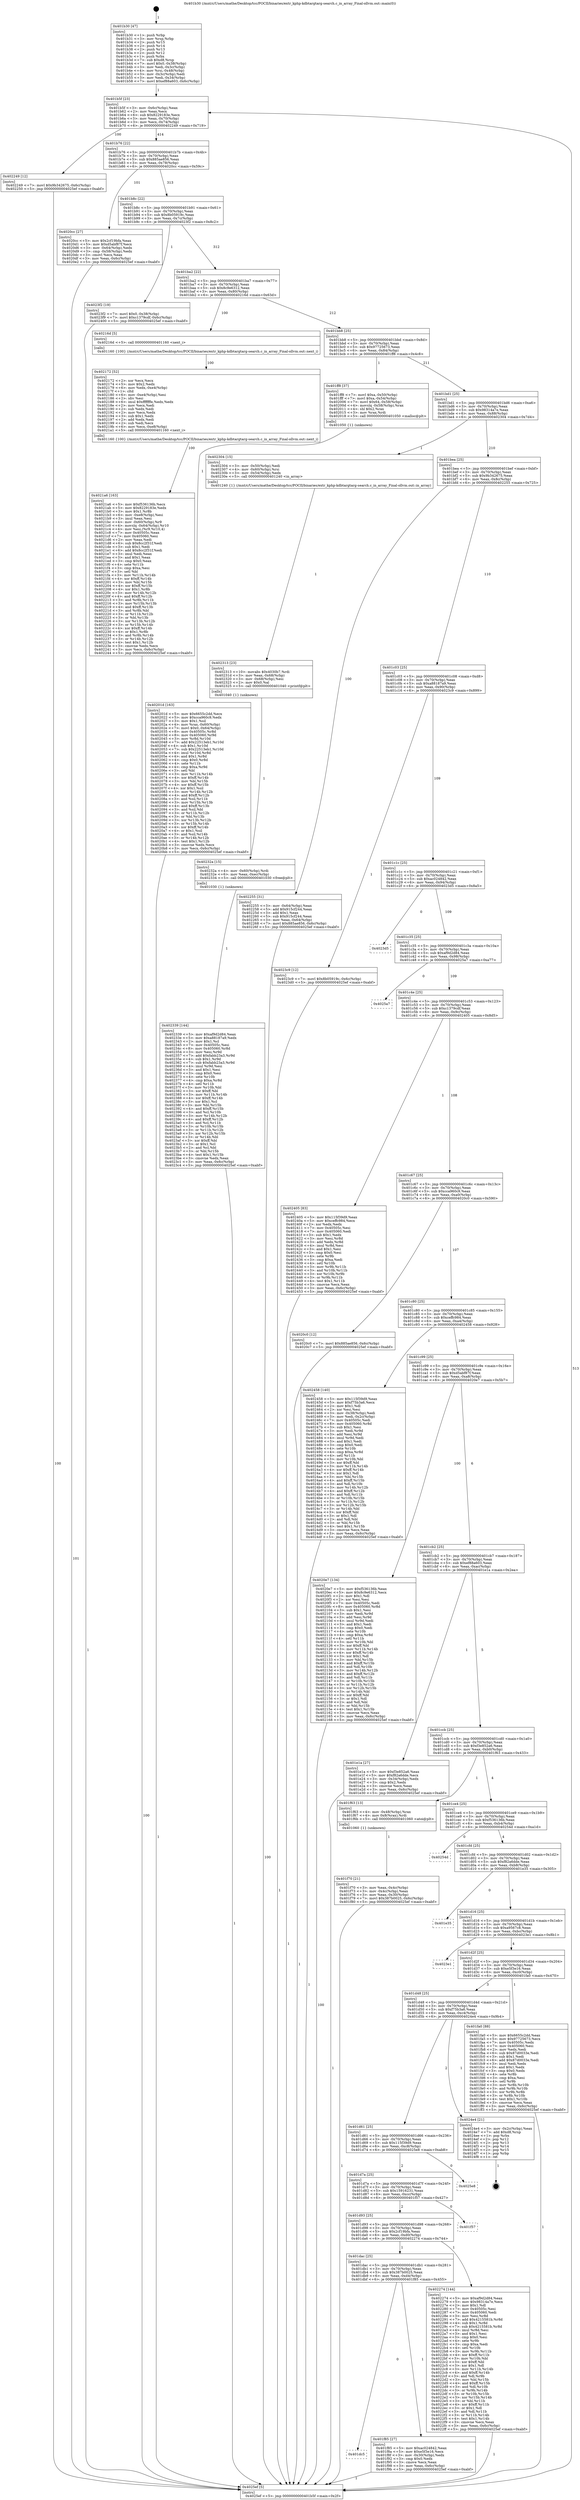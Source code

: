 digraph "0x401b30" {
  label = "0x401b30 (/mnt/c/Users/mathe/Desktop/tcc/POCII/binaries/extr_kphp-kdbtargtarg-search.c_in_array_Final-ollvm.out::main(0))"
  labelloc = "t"
  node[shape=record]

  Entry [label="",width=0.3,height=0.3,shape=circle,fillcolor=black,style=filled]
  "0x401b5f" [label="{
     0x401b5f [23]\l
     | [instrs]\l
     &nbsp;&nbsp;0x401b5f \<+3\>: mov -0x6c(%rbp),%eax\l
     &nbsp;&nbsp;0x401b62 \<+2\>: mov %eax,%ecx\l
     &nbsp;&nbsp;0x401b64 \<+6\>: sub $0x8229183e,%ecx\l
     &nbsp;&nbsp;0x401b6a \<+3\>: mov %eax,-0x70(%rbp)\l
     &nbsp;&nbsp;0x401b6d \<+3\>: mov %ecx,-0x74(%rbp)\l
     &nbsp;&nbsp;0x401b70 \<+6\>: je 0000000000402249 \<main+0x719\>\l
  }"]
  "0x402249" [label="{
     0x402249 [12]\l
     | [instrs]\l
     &nbsp;&nbsp;0x402249 \<+7\>: movl $0x9b342675,-0x6c(%rbp)\l
     &nbsp;&nbsp;0x402250 \<+5\>: jmp 00000000004025ef \<main+0xabf\>\l
  }"]
  "0x401b76" [label="{
     0x401b76 [22]\l
     | [instrs]\l
     &nbsp;&nbsp;0x401b76 \<+5\>: jmp 0000000000401b7b \<main+0x4b\>\l
     &nbsp;&nbsp;0x401b7b \<+3\>: mov -0x70(%rbp),%eax\l
     &nbsp;&nbsp;0x401b7e \<+5\>: sub $0x885ae856,%eax\l
     &nbsp;&nbsp;0x401b83 \<+3\>: mov %eax,-0x78(%rbp)\l
     &nbsp;&nbsp;0x401b86 \<+6\>: je 00000000004020cc \<main+0x59c\>\l
  }"]
  Exit [label="",width=0.3,height=0.3,shape=circle,fillcolor=black,style=filled,peripheries=2]
  "0x4020cc" [label="{
     0x4020cc [27]\l
     | [instrs]\l
     &nbsp;&nbsp;0x4020cc \<+5\>: mov $0x2cf19bfa,%eax\l
     &nbsp;&nbsp;0x4020d1 \<+5\>: mov $0xd5abf87f,%ecx\l
     &nbsp;&nbsp;0x4020d6 \<+3\>: mov -0x64(%rbp),%edx\l
     &nbsp;&nbsp;0x4020d9 \<+3\>: cmp -0x58(%rbp),%edx\l
     &nbsp;&nbsp;0x4020dc \<+3\>: cmovl %ecx,%eax\l
     &nbsp;&nbsp;0x4020df \<+3\>: mov %eax,-0x6c(%rbp)\l
     &nbsp;&nbsp;0x4020e2 \<+5\>: jmp 00000000004025ef \<main+0xabf\>\l
  }"]
  "0x401b8c" [label="{
     0x401b8c [22]\l
     | [instrs]\l
     &nbsp;&nbsp;0x401b8c \<+5\>: jmp 0000000000401b91 \<main+0x61\>\l
     &nbsp;&nbsp;0x401b91 \<+3\>: mov -0x70(%rbp),%eax\l
     &nbsp;&nbsp;0x401b94 \<+5\>: sub $0x8b05919c,%eax\l
     &nbsp;&nbsp;0x401b99 \<+3\>: mov %eax,-0x7c(%rbp)\l
     &nbsp;&nbsp;0x401b9c \<+6\>: je 00000000004023f2 \<main+0x8c2\>\l
  }"]
  "0x402339" [label="{
     0x402339 [144]\l
     | [instrs]\l
     &nbsp;&nbsp;0x402339 \<+5\>: mov $0xaf9d2d84,%eax\l
     &nbsp;&nbsp;0x40233e \<+5\>: mov $0xa88187a9,%edx\l
     &nbsp;&nbsp;0x402343 \<+2\>: mov $0x1,%cl\l
     &nbsp;&nbsp;0x402345 \<+7\>: mov 0x40505c,%esi\l
     &nbsp;&nbsp;0x40234c \<+8\>: mov 0x405060,%r8d\l
     &nbsp;&nbsp;0x402354 \<+3\>: mov %esi,%r9d\l
     &nbsp;&nbsp;0x402357 \<+7\>: add $0xfabb23a3,%r9d\l
     &nbsp;&nbsp;0x40235e \<+4\>: sub $0x1,%r9d\l
     &nbsp;&nbsp;0x402362 \<+7\>: sub $0xfabb23a3,%r9d\l
     &nbsp;&nbsp;0x402369 \<+4\>: imul %r9d,%esi\l
     &nbsp;&nbsp;0x40236d \<+3\>: and $0x1,%esi\l
     &nbsp;&nbsp;0x402370 \<+3\>: cmp $0x0,%esi\l
     &nbsp;&nbsp;0x402373 \<+4\>: sete %r10b\l
     &nbsp;&nbsp;0x402377 \<+4\>: cmp $0xa,%r8d\l
     &nbsp;&nbsp;0x40237b \<+4\>: setl %r11b\l
     &nbsp;&nbsp;0x40237f \<+3\>: mov %r10b,%bl\l
     &nbsp;&nbsp;0x402382 \<+3\>: xor $0xff,%bl\l
     &nbsp;&nbsp;0x402385 \<+3\>: mov %r11b,%r14b\l
     &nbsp;&nbsp;0x402388 \<+4\>: xor $0xff,%r14b\l
     &nbsp;&nbsp;0x40238c \<+3\>: xor $0x1,%cl\l
     &nbsp;&nbsp;0x40238f \<+3\>: mov %bl,%r15b\l
     &nbsp;&nbsp;0x402392 \<+4\>: and $0xff,%r15b\l
     &nbsp;&nbsp;0x402396 \<+3\>: and %cl,%r10b\l
     &nbsp;&nbsp;0x402399 \<+3\>: mov %r14b,%r12b\l
     &nbsp;&nbsp;0x40239c \<+4\>: and $0xff,%r12b\l
     &nbsp;&nbsp;0x4023a0 \<+3\>: and %cl,%r11b\l
     &nbsp;&nbsp;0x4023a3 \<+3\>: or %r10b,%r15b\l
     &nbsp;&nbsp;0x4023a6 \<+3\>: or %r11b,%r12b\l
     &nbsp;&nbsp;0x4023a9 \<+3\>: xor %r12b,%r15b\l
     &nbsp;&nbsp;0x4023ac \<+3\>: or %r14b,%bl\l
     &nbsp;&nbsp;0x4023af \<+3\>: xor $0xff,%bl\l
     &nbsp;&nbsp;0x4023b2 \<+3\>: or $0x1,%cl\l
     &nbsp;&nbsp;0x4023b5 \<+2\>: and %cl,%bl\l
     &nbsp;&nbsp;0x4023b7 \<+3\>: or %bl,%r15b\l
     &nbsp;&nbsp;0x4023ba \<+4\>: test $0x1,%r15b\l
     &nbsp;&nbsp;0x4023be \<+3\>: cmovne %edx,%eax\l
     &nbsp;&nbsp;0x4023c1 \<+3\>: mov %eax,-0x6c(%rbp)\l
     &nbsp;&nbsp;0x4023c4 \<+5\>: jmp 00000000004025ef \<main+0xabf\>\l
  }"]
  "0x4023f2" [label="{
     0x4023f2 [19]\l
     | [instrs]\l
     &nbsp;&nbsp;0x4023f2 \<+7\>: movl $0x0,-0x38(%rbp)\l
     &nbsp;&nbsp;0x4023f9 \<+7\>: movl $0xc1379cdf,-0x6c(%rbp)\l
     &nbsp;&nbsp;0x402400 \<+5\>: jmp 00000000004025ef \<main+0xabf\>\l
  }"]
  "0x401ba2" [label="{
     0x401ba2 [22]\l
     | [instrs]\l
     &nbsp;&nbsp;0x401ba2 \<+5\>: jmp 0000000000401ba7 \<main+0x77\>\l
     &nbsp;&nbsp;0x401ba7 \<+3\>: mov -0x70(%rbp),%eax\l
     &nbsp;&nbsp;0x401baa \<+5\>: sub $0x8c9e6312,%eax\l
     &nbsp;&nbsp;0x401baf \<+3\>: mov %eax,-0x80(%rbp)\l
     &nbsp;&nbsp;0x401bb2 \<+6\>: je 000000000040216d \<main+0x63d\>\l
  }"]
  "0x40232a" [label="{
     0x40232a [15]\l
     | [instrs]\l
     &nbsp;&nbsp;0x40232a \<+4\>: mov -0x60(%rbp),%rdi\l
     &nbsp;&nbsp;0x40232e \<+6\>: mov %eax,-0xec(%rbp)\l
     &nbsp;&nbsp;0x402334 \<+5\>: call 0000000000401030 \<free@plt\>\l
     | [calls]\l
     &nbsp;&nbsp;0x401030 \{1\} (unknown)\l
  }"]
  "0x40216d" [label="{
     0x40216d [5]\l
     | [instrs]\l
     &nbsp;&nbsp;0x40216d \<+5\>: call 0000000000401160 \<next_i\>\l
     | [calls]\l
     &nbsp;&nbsp;0x401160 \{100\} (/mnt/c/Users/mathe/Desktop/tcc/POCII/binaries/extr_kphp-kdbtargtarg-search.c_in_array_Final-ollvm.out::next_i)\l
  }"]
  "0x401bb8" [label="{
     0x401bb8 [25]\l
     | [instrs]\l
     &nbsp;&nbsp;0x401bb8 \<+5\>: jmp 0000000000401bbd \<main+0x8d\>\l
     &nbsp;&nbsp;0x401bbd \<+3\>: mov -0x70(%rbp),%eax\l
     &nbsp;&nbsp;0x401bc0 \<+5\>: sub $0x97725673,%eax\l
     &nbsp;&nbsp;0x401bc5 \<+6\>: mov %eax,-0x84(%rbp)\l
     &nbsp;&nbsp;0x401bcb \<+6\>: je 0000000000401ff8 \<main+0x4c8\>\l
  }"]
  "0x402313" [label="{
     0x402313 [23]\l
     | [instrs]\l
     &nbsp;&nbsp;0x402313 \<+10\>: movabs $0x4030b7,%rdi\l
     &nbsp;&nbsp;0x40231d \<+3\>: mov %eax,-0x68(%rbp)\l
     &nbsp;&nbsp;0x402320 \<+3\>: mov -0x68(%rbp),%esi\l
     &nbsp;&nbsp;0x402323 \<+2\>: mov $0x0,%al\l
     &nbsp;&nbsp;0x402325 \<+5\>: call 0000000000401040 \<printf@plt\>\l
     | [calls]\l
     &nbsp;&nbsp;0x401040 \{1\} (unknown)\l
  }"]
  "0x401ff8" [label="{
     0x401ff8 [37]\l
     | [instrs]\l
     &nbsp;&nbsp;0x401ff8 \<+7\>: movl $0xa,-0x50(%rbp)\l
     &nbsp;&nbsp;0x401fff \<+7\>: movl $0xa,-0x54(%rbp)\l
     &nbsp;&nbsp;0x402006 \<+7\>: movl $0x64,-0x58(%rbp)\l
     &nbsp;&nbsp;0x40200d \<+4\>: movslq -0x58(%rbp),%rax\l
     &nbsp;&nbsp;0x402011 \<+4\>: shl $0x2,%rax\l
     &nbsp;&nbsp;0x402015 \<+3\>: mov %rax,%rdi\l
     &nbsp;&nbsp;0x402018 \<+5\>: call 0000000000401050 \<malloc@plt\>\l
     | [calls]\l
     &nbsp;&nbsp;0x401050 \{1\} (unknown)\l
  }"]
  "0x401bd1" [label="{
     0x401bd1 [25]\l
     | [instrs]\l
     &nbsp;&nbsp;0x401bd1 \<+5\>: jmp 0000000000401bd6 \<main+0xa6\>\l
     &nbsp;&nbsp;0x401bd6 \<+3\>: mov -0x70(%rbp),%eax\l
     &nbsp;&nbsp;0x401bd9 \<+5\>: sub $0x98314a7e,%eax\l
     &nbsp;&nbsp;0x401bde \<+6\>: mov %eax,-0x88(%rbp)\l
     &nbsp;&nbsp;0x401be4 \<+6\>: je 0000000000402304 \<main+0x7d4\>\l
  }"]
  "0x4021a6" [label="{
     0x4021a6 [163]\l
     | [instrs]\l
     &nbsp;&nbsp;0x4021a6 \<+5\>: mov $0xf536136b,%ecx\l
     &nbsp;&nbsp;0x4021ab \<+5\>: mov $0x8229183e,%edx\l
     &nbsp;&nbsp;0x4021b0 \<+3\>: mov $0x1,%r8b\l
     &nbsp;&nbsp;0x4021b3 \<+6\>: mov -0xe8(%rbp),%esi\l
     &nbsp;&nbsp;0x4021b9 \<+3\>: imul %eax,%esi\l
     &nbsp;&nbsp;0x4021bc \<+4\>: mov -0x60(%rbp),%r9\l
     &nbsp;&nbsp;0x4021c0 \<+4\>: movslq -0x64(%rbp),%r10\l
     &nbsp;&nbsp;0x4021c4 \<+4\>: mov %esi,(%r9,%r10,4)\l
     &nbsp;&nbsp;0x4021c8 \<+7\>: mov 0x40505c,%eax\l
     &nbsp;&nbsp;0x4021cf \<+7\>: mov 0x405060,%esi\l
     &nbsp;&nbsp;0x4021d6 \<+2\>: mov %eax,%edi\l
     &nbsp;&nbsp;0x4021d8 \<+6\>: sub $0x8cc2f31f,%edi\l
     &nbsp;&nbsp;0x4021de \<+3\>: sub $0x1,%edi\l
     &nbsp;&nbsp;0x4021e1 \<+6\>: add $0x8cc2f31f,%edi\l
     &nbsp;&nbsp;0x4021e7 \<+3\>: imul %edi,%eax\l
     &nbsp;&nbsp;0x4021ea \<+3\>: and $0x1,%eax\l
     &nbsp;&nbsp;0x4021ed \<+3\>: cmp $0x0,%eax\l
     &nbsp;&nbsp;0x4021f0 \<+4\>: sete %r11b\l
     &nbsp;&nbsp;0x4021f4 \<+3\>: cmp $0xa,%esi\l
     &nbsp;&nbsp;0x4021f7 \<+3\>: setl %bl\l
     &nbsp;&nbsp;0x4021fa \<+3\>: mov %r11b,%r14b\l
     &nbsp;&nbsp;0x4021fd \<+4\>: xor $0xff,%r14b\l
     &nbsp;&nbsp;0x402201 \<+3\>: mov %bl,%r15b\l
     &nbsp;&nbsp;0x402204 \<+4\>: xor $0xff,%r15b\l
     &nbsp;&nbsp;0x402208 \<+4\>: xor $0x1,%r8b\l
     &nbsp;&nbsp;0x40220c \<+3\>: mov %r14b,%r12b\l
     &nbsp;&nbsp;0x40220f \<+4\>: and $0xff,%r12b\l
     &nbsp;&nbsp;0x402213 \<+3\>: and %r8b,%r11b\l
     &nbsp;&nbsp;0x402216 \<+3\>: mov %r15b,%r13b\l
     &nbsp;&nbsp;0x402219 \<+4\>: and $0xff,%r13b\l
     &nbsp;&nbsp;0x40221d \<+3\>: and %r8b,%bl\l
     &nbsp;&nbsp;0x402220 \<+3\>: or %r11b,%r12b\l
     &nbsp;&nbsp;0x402223 \<+3\>: or %bl,%r13b\l
     &nbsp;&nbsp;0x402226 \<+3\>: xor %r13b,%r12b\l
     &nbsp;&nbsp;0x402229 \<+3\>: or %r15b,%r14b\l
     &nbsp;&nbsp;0x40222c \<+4\>: xor $0xff,%r14b\l
     &nbsp;&nbsp;0x402230 \<+4\>: or $0x1,%r8b\l
     &nbsp;&nbsp;0x402234 \<+3\>: and %r8b,%r14b\l
     &nbsp;&nbsp;0x402237 \<+3\>: or %r14b,%r12b\l
     &nbsp;&nbsp;0x40223a \<+4\>: test $0x1,%r12b\l
     &nbsp;&nbsp;0x40223e \<+3\>: cmovne %edx,%ecx\l
     &nbsp;&nbsp;0x402241 \<+3\>: mov %ecx,-0x6c(%rbp)\l
     &nbsp;&nbsp;0x402244 \<+5\>: jmp 00000000004025ef \<main+0xabf\>\l
  }"]
  "0x402304" [label="{
     0x402304 [15]\l
     | [instrs]\l
     &nbsp;&nbsp;0x402304 \<+3\>: mov -0x50(%rbp),%edi\l
     &nbsp;&nbsp;0x402307 \<+4\>: mov -0x60(%rbp),%rsi\l
     &nbsp;&nbsp;0x40230b \<+3\>: mov -0x54(%rbp),%edx\l
     &nbsp;&nbsp;0x40230e \<+5\>: call 0000000000401240 \<in_array\>\l
     | [calls]\l
     &nbsp;&nbsp;0x401240 \{1\} (/mnt/c/Users/mathe/Desktop/tcc/POCII/binaries/extr_kphp-kdbtargtarg-search.c_in_array_Final-ollvm.out::in_array)\l
  }"]
  "0x401bea" [label="{
     0x401bea [25]\l
     | [instrs]\l
     &nbsp;&nbsp;0x401bea \<+5\>: jmp 0000000000401bef \<main+0xbf\>\l
     &nbsp;&nbsp;0x401bef \<+3\>: mov -0x70(%rbp),%eax\l
     &nbsp;&nbsp;0x401bf2 \<+5\>: sub $0x9b342675,%eax\l
     &nbsp;&nbsp;0x401bf7 \<+6\>: mov %eax,-0x8c(%rbp)\l
     &nbsp;&nbsp;0x401bfd \<+6\>: je 0000000000402255 \<main+0x725\>\l
  }"]
  "0x402172" [label="{
     0x402172 [52]\l
     | [instrs]\l
     &nbsp;&nbsp;0x402172 \<+2\>: xor %ecx,%ecx\l
     &nbsp;&nbsp;0x402174 \<+5\>: mov $0x2,%edx\l
     &nbsp;&nbsp;0x402179 \<+6\>: mov %edx,-0xe4(%rbp)\l
     &nbsp;&nbsp;0x40217f \<+1\>: cltd\l
     &nbsp;&nbsp;0x402180 \<+6\>: mov -0xe4(%rbp),%esi\l
     &nbsp;&nbsp;0x402186 \<+2\>: idiv %esi\l
     &nbsp;&nbsp;0x402188 \<+6\>: imul $0xfffffffe,%edx,%edx\l
     &nbsp;&nbsp;0x40218e \<+2\>: mov %ecx,%edi\l
     &nbsp;&nbsp;0x402190 \<+2\>: sub %edx,%edi\l
     &nbsp;&nbsp;0x402192 \<+2\>: mov %ecx,%edx\l
     &nbsp;&nbsp;0x402194 \<+3\>: sub $0x1,%edx\l
     &nbsp;&nbsp;0x402197 \<+2\>: add %edx,%edi\l
     &nbsp;&nbsp;0x402199 \<+2\>: sub %edi,%ecx\l
     &nbsp;&nbsp;0x40219b \<+6\>: mov %ecx,-0xe8(%rbp)\l
     &nbsp;&nbsp;0x4021a1 \<+5\>: call 0000000000401160 \<next_i\>\l
     | [calls]\l
     &nbsp;&nbsp;0x401160 \{100\} (/mnt/c/Users/mathe/Desktop/tcc/POCII/binaries/extr_kphp-kdbtargtarg-search.c_in_array_Final-ollvm.out::next_i)\l
  }"]
  "0x402255" [label="{
     0x402255 [31]\l
     | [instrs]\l
     &nbsp;&nbsp;0x402255 \<+3\>: mov -0x64(%rbp),%eax\l
     &nbsp;&nbsp;0x402258 \<+5\>: add $0x915cf244,%eax\l
     &nbsp;&nbsp;0x40225d \<+3\>: add $0x1,%eax\l
     &nbsp;&nbsp;0x402260 \<+5\>: sub $0x915cf244,%eax\l
     &nbsp;&nbsp;0x402265 \<+3\>: mov %eax,-0x64(%rbp)\l
     &nbsp;&nbsp;0x402268 \<+7\>: movl $0x885ae856,-0x6c(%rbp)\l
     &nbsp;&nbsp;0x40226f \<+5\>: jmp 00000000004025ef \<main+0xabf\>\l
  }"]
  "0x401c03" [label="{
     0x401c03 [25]\l
     | [instrs]\l
     &nbsp;&nbsp;0x401c03 \<+5\>: jmp 0000000000401c08 \<main+0xd8\>\l
     &nbsp;&nbsp;0x401c08 \<+3\>: mov -0x70(%rbp),%eax\l
     &nbsp;&nbsp;0x401c0b \<+5\>: sub $0xa88187a9,%eax\l
     &nbsp;&nbsp;0x401c10 \<+6\>: mov %eax,-0x90(%rbp)\l
     &nbsp;&nbsp;0x401c16 \<+6\>: je 00000000004023c9 \<main+0x899\>\l
  }"]
  "0x40201d" [label="{
     0x40201d [163]\l
     | [instrs]\l
     &nbsp;&nbsp;0x40201d \<+5\>: mov $0x6655c2dd,%ecx\l
     &nbsp;&nbsp;0x402022 \<+5\>: mov $0xcca960c9,%edx\l
     &nbsp;&nbsp;0x402027 \<+3\>: mov $0x1,%sil\l
     &nbsp;&nbsp;0x40202a \<+4\>: mov %rax,-0x60(%rbp)\l
     &nbsp;&nbsp;0x40202e \<+7\>: movl $0x0,-0x64(%rbp)\l
     &nbsp;&nbsp;0x402035 \<+8\>: mov 0x40505c,%r8d\l
     &nbsp;&nbsp;0x40203d \<+8\>: mov 0x405060,%r9d\l
     &nbsp;&nbsp;0x402045 \<+3\>: mov %r8d,%r10d\l
     &nbsp;&nbsp;0x402048 \<+7\>: add $0x22513eb1,%r10d\l
     &nbsp;&nbsp;0x40204f \<+4\>: sub $0x1,%r10d\l
     &nbsp;&nbsp;0x402053 \<+7\>: sub $0x22513eb1,%r10d\l
     &nbsp;&nbsp;0x40205a \<+4\>: imul %r10d,%r8d\l
     &nbsp;&nbsp;0x40205e \<+4\>: and $0x1,%r8d\l
     &nbsp;&nbsp;0x402062 \<+4\>: cmp $0x0,%r8d\l
     &nbsp;&nbsp;0x402066 \<+4\>: sete %r11b\l
     &nbsp;&nbsp;0x40206a \<+4\>: cmp $0xa,%r9d\l
     &nbsp;&nbsp;0x40206e \<+3\>: setl %bl\l
     &nbsp;&nbsp;0x402071 \<+3\>: mov %r11b,%r14b\l
     &nbsp;&nbsp;0x402074 \<+4\>: xor $0xff,%r14b\l
     &nbsp;&nbsp;0x402078 \<+3\>: mov %bl,%r15b\l
     &nbsp;&nbsp;0x40207b \<+4\>: xor $0xff,%r15b\l
     &nbsp;&nbsp;0x40207f \<+4\>: xor $0x1,%sil\l
     &nbsp;&nbsp;0x402083 \<+3\>: mov %r14b,%r12b\l
     &nbsp;&nbsp;0x402086 \<+4\>: and $0xff,%r12b\l
     &nbsp;&nbsp;0x40208a \<+3\>: and %sil,%r11b\l
     &nbsp;&nbsp;0x40208d \<+3\>: mov %r15b,%r13b\l
     &nbsp;&nbsp;0x402090 \<+4\>: and $0xff,%r13b\l
     &nbsp;&nbsp;0x402094 \<+3\>: and %sil,%bl\l
     &nbsp;&nbsp;0x402097 \<+3\>: or %r11b,%r12b\l
     &nbsp;&nbsp;0x40209a \<+3\>: or %bl,%r13b\l
     &nbsp;&nbsp;0x40209d \<+3\>: xor %r13b,%r12b\l
     &nbsp;&nbsp;0x4020a0 \<+3\>: or %r15b,%r14b\l
     &nbsp;&nbsp;0x4020a3 \<+4\>: xor $0xff,%r14b\l
     &nbsp;&nbsp;0x4020a7 \<+4\>: or $0x1,%sil\l
     &nbsp;&nbsp;0x4020ab \<+3\>: and %sil,%r14b\l
     &nbsp;&nbsp;0x4020ae \<+3\>: or %r14b,%r12b\l
     &nbsp;&nbsp;0x4020b1 \<+4\>: test $0x1,%r12b\l
     &nbsp;&nbsp;0x4020b5 \<+3\>: cmovne %edx,%ecx\l
     &nbsp;&nbsp;0x4020b8 \<+3\>: mov %ecx,-0x6c(%rbp)\l
     &nbsp;&nbsp;0x4020bb \<+5\>: jmp 00000000004025ef \<main+0xabf\>\l
  }"]
  "0x4023c9" [label="{
     0x4023c9 [12]\l
     | [instrs]\l
     &nbsp;&nbsp;0x4023c9 \<+7\>: movl $0x8b05919c,-0x6c(%rbp)\l
     &nbsp;&nbsp;0x4023d0 \<+5\>: jmp 00000000004025ef \<main+0xabf\>\l
  }"]
  "0x401c1c" [label="{
     0x401c1c [25]\l
     | [instrs]\l
     &nbsp;&nbsp;0x401c1c \<+5\>: jmp 0000000000401c21 \<main+0xf1\>\l
     &nbsp;&nbsp;0x401c21 \<+3\>: mov -0x70(%rbp),%eax\l
     &nbsp;&nbsp;0x401c24 \<+5\>: sub $0xac024842,%eax\l
     &nbsp;&nbsp;0x401c29 \<+6\>: mov %eax,-0x94(%rbp)\l
     &nbsp;&nbsp;0x401c2f \<+6\>: je 00000000004023d5 \<main+0x8a5\>\l
  }"]
  "0x401dc5" [label="{
     0x401dc5\l
  }", style=dashed]
  "0x4023d5" [label="{
     0x4023d5\l
  }", style=dashed]
  "0x401c35" [label="{
     0x401c35 [25]\l
     | [instrs]\l
     &nbsp;&nbsp;0x401c35 \<+5\>: jmp 0000000000401c3a \<main+0x10a\>\l
     &nbsp;&nbsp;0x401c3a \<+3\>: mov -0x70(%rbp),%eax\l
     &nbsp;&nbsp;0x401c3d \<+5\>: sub $0xaf9d2d84,%eax\l
     &nbsp;&nbsp;0x401c42 \<+6\>: mov %eax,-0x98(%rbp)\l
     &nbsp;&nbsp;0x401c48 \<+6\>: je 00000000004025a7 \<main+0xa77\>\l
  }"]
  "0x401f85" [label="{
     0x401f85 [27]\l
     | [instrs]\l
     &nbsp;&nbsp;0x401f85 \<+5\>: mov $0xac024842,%eax\l
     &nbsp;&nbsp;0x401f8a \<+5\>: mov $0xe5f3e16,%ecx\l
     &nbsp;&nbsp;0x401f8f \<+3\>: mov -0x30(%rbp),%edx\l
     &nbsp;&nbsp;0x401f92 \<+3\>: cmp $0x0,%edx\l
     &nbsp;&nbsp;0x401f95 \<+3\>: cmove %ecx,%eax\l
     &nbsp;&nbsp;0x401f98 \<+3\>: mov %eax,-0x6c(%rbp)\l
     &nbsp;&nbsp;0x401f9b \<+5\>: jmp 00000000004025ef \<main+0xabf\>\l
  }"]
  "0x4025a7" [label="{
     0x4025a7\l
  }", style=dashed]
  "0x401c4e" [label="{
     0x401c4e [25]\l
     | [instrs]\l
     &nbsp;&nbsp;0x401c4e \<+5\>: jmp 0000000000401c53 \<main+0x123\>\l
     &nbsp;&nbsp;0x401c53 \<+3\>: mov -0x70(%rbp),%eax\l
     &nbsp;&nbsp;0x401c56 \<+5\>: sub $0xc1379cdf,%eax\l
     &nbsp;&nbsp;0x401c5b \<+6\>: mov %eax,-0x9c(%rbp)\l
     &nbsp;&nbsp;0x401c61 \<+6\>: je 0000000000402405 \<main+0x8d5\>\l
  }"]
  "0x401dac" [label="{
     0x401dac [25]\l
     | [instrs]\l
     &nbsp;&nbsp;0x401dac \<+5\>: jmp 0000000000401db1 \<main+0x281\>\l
     &nbsp;&nbsp;0x401db1 \<+3\>: mov -0x70(%rbp),%eax\l
     &nbsp;&nbsp;0x401db4 \<+5\>: sub $0x387b0025,%eax\l
     &nbsp;&nbsp;0x401db9 \<+6\>: mov %eax,-0xd4(%rbp)\l
     &nbsp;&nbsp;0x401dbf \<+6\>: je 0000000000401f85 \<main+0x455\>\l
  }"]
  "0x402405" [label="{
     0x402405 [83]\l
     | [instrs]\l
     &nbsp;&nbsp;0x402405 \<+5\>: mov $0x115f39d9,%eax\l
     &nbsp;&nbsp;0x40240a \<+5\>: mov $0xceffc984,%ecx\l
     &nbsp;&nbsp;0x40240f \<+2\>: xor %edx,%edx\l
     &nbsp;&nbsp;0x402411 \<+7\>: mov 0x40505c,%esi\l
     &nbsp;&nbsp;0x402418 \<+7\>: mov 0x405060,%edi\l
     &nbsp;&nbsp;0x40241f \<+3\>: sub $0x1,%edx\l
     &nbsp;&nbsp;0x402422 \<+3\>: mov %esi,%r8d\l
     &nbsp;&nbsp;0x402425 \<+3\>: add %edx,%r8d\l
     &nbsp;&nbsp;0x402428 \<+4\>: imul %r8d,%esi\l
     &nbsp;&nbsp;0x40242c \<+3\>: and $0x1,%esi\l
     &nbsp;&nbsp;0x40242f \<+3\>: cmp $0x0,%esi\l
     &nbsp;&nbsp;0x402432 \<+4\>: sete %r9b\l
     &nbsp;&nbsp;0x402436 \<+3\>: cmp $0xa,%edi\l
     &nbsp;&nbsp;0x402439 \<+4\>: setl %r10b\l
     &nbsp;&nbsp;0x40243d \<+3\>: mov %r9b,%r11b\l
     &nbsp;&nbsp;0x402440 \<+3\>: and %r10b,%r11b\l
     &nbsp;&nbsp;0x402443 \<+3\>: xor %r10b,%r9b\l
     &nbsp;&nbsp;0x402446 \<+3\>: or %r9b,%r11b\l
     &nbsp;&nbsp;0x402449 \<+4\>: test $0x1,%r11b\l
     &nbsp;&nbsp;0x40244d \<+3\>: cmovne %ecx,%eax\l
     &nbsp;&nbsp;0x402450 \<+3\>: mov %eax,-0x6c(%rbp)\l
     &nbsp;&nbsp;0x402453 \<+5\>: jmp 00000000004025ef \<main+0xabf\>\l
  }"]
  "0x401c67" [label="{
     0x401c67 [25]\l
     | [instrs]\l
     &nbsp;&nbsp;0x401c67 \<+5\>: jmp 0000000000401c6c \<main+0x13c\>\l
     &nbsp;&nbsp;0x401c6c \<+3\>: mov -0x70(%rbp),%eax\l
     &nbsp;&nbsp;0x401c6f \<+5\>: sub $0xcca960c9,%eax\l
     &nbsp;&nbsp;0x401c74 \<+6\>: mov %eax,-0xa0(%rbp)\l
     &nbsp;&nbsp;0x401c7a \<+6\>: je 00000000004020c0 \<main+0x590\>\l
  }"]
  "0x402274" [label="{
     0x402274 [144]\l
     | [instrs]\l
     &nbsp;&nbsp;0x402274 \<+5\>: mov $0xaf9d2d84,%eax\l
     &nbsp;&nbsp;0x402279 \<+5\>: mov $0x98314a7e,%ecx\l
     &nbsp;&nbsp;0x40227e \<+2\>: mov $0x1,%dl\l
     &nbsp;&nbsp;0x402280 \<+7\>: mov 0x40505c,%esi\l
     &nbsp;&nbsp;0x402287 \<+7\>: mov 0x405060,%edi\l
     &nbsp;&nbsp;0x40228e \<+3\>: mov %esi,%r8d\l
     &nbsp;&nbsp;0x402291 \<+7\>: add $0x4215581b,%r8d\l
     &nbsp;&nbsp;0x402298 \<+4\>: sub $0x1,%r8d\l
     &nbsp;&nbsp;0x40229c \<+7\>: sub $0x4215581b,%r8d\l
     &nbsp;&nbsp;0x4022a3 \<+4\>: imul %r8d,%esi\l
     &nbsp;&nbsp;0x4022a7 \<+3\>: and $0x1,%esi\l
     &nbsp;&nbsp;0x4022aa \<+3\>: cmp $0x0,%esi\l
     &nbsp;&nbsp;0x4022ad \<+4\>: sete %r9b\l
     &nbsp;&nbsp;0x4022b1 \<+3\>: cmp $0xa,%edi\l
     &nbsp;&nbsp;0x4022b4 \<+4\>: setl %r10b\l
     &nbsp;&nbsp;0x4022b8 \<+3\>: mov %r9b,%r11b\l
     &nbsp;&nbsp;0x4022bb \<+4\>: xor $0xff,%r11b\l
     &nbsp;&nbsp;0x4022bf \<+3\>: mov %r10b,%bl\l
     &nbsp;&nbsp;0x4022c2 \<+3\>: xor $0xff,%bl\l
     &nbsp;&nbsp;0x4022c5 \<+3\>: xor $0x1,%dl\l
     &nbsp;&nbsp;0x4022c8 \<+3\>: mov %r11b,%r14b\l
     &nbsp;&nbsp;0x4022cb \<+4\>: and $0xff,%r14b\l
     &nbsp;&nbsp;0x4022cf \<+3\>: and %dl,%r9b\l
     &nbsp;&nbsp;0x4022d2 \<+3\>: mov %bl,%r15b\l
     &nbsp;&nbsp;0x4022d5 \<+4\>: and $0xff,%r15b\l
     &nbsp;&nbsp;0x4022d9 \<+3\>: and %dl,%r10b\l
     &nbsp;&nbsp;0x4022dc \<+3\>: or %r9b,%r14b\l
     &nbsp;&nbsp;0x4022df \<+3\>: or %r10b,%r15b\l
     &nbsp;&nbsp;0x4022e2 \<+3\>: xor %r15b,%r14b\l
     &nbsp;&nbsp;0x4022e5 \<+3\>: or %bl,%r11b\l
     &nbsp;&nbsp;0x4022e8 \<+4\>: xor $0xff,%r11b\l
     &nbsp;&nbsp;0x4022ec \<+3\>: or $0x1,%dl\l
     &nbsp;&nbsp;0x4022ef \<+3\>: and %dl,%r11b\l
     &nbsp;&nbsp;0x4022f2 \<+3\>: or %r11b,%r14b\l
     &nbsp;&nbsp;0x4022f5 \<+4\>: test $0x1,%r14b\l
     &nbsp;&nbsp;0x4022f9 \<+3\>: cmovne %ecx,%eax\l
     &nbsp;&nbsp;0x4022fc \<+3\>: mov %eax,-0x6c(%rbp)\l
     &nbsp;&nbsp;0x4022ff \<+5\>: jmp 00000000004025ef \<main+0xabf\>\l
  }"]
  "0x4020c0" [label="{
     0x4020c0 [12]\l
     | [instrs]\l
     &nbsp;&nbsp;0x4020c0 \<+7\>: movl $0x885ae856,-0x6c(%rbp)\l
     &nbsp;&nbsp;0x4020c7 \<+5\>: jmp 00000000004025ef \<main+0xabf\>\l
  }"]
  "0x401c80" [label="{
     0x401c80 [25]\l
     | [instrs]\l
     &nbsp;&nbsp;0x401c80 \<+5\>: jmp 0000000000401c85 \<main+0x155\>\l
     &nbsp;&nbsp;0x401c85 \<+3\>: mov -0x70(%rbp),%eax\l
     &nbsp;&nbsp;0x401c88 \<+5\>: sub $0xceffc984,%eax\l
     &nbsp;&nbsp;0x401c8d \<+6\>: mov %eax,-0xa4(%rbp)\l
     &nbsp;&nbsp;0x401c93 \<+6\>: je 0000000000402458 \<main+0x928\>\l
  }"]
  "0x401d93" [label="{
     0x401d93 [25]\l
     | [instrs]\l
     &nbsp;&nbsp;0x401d93 \<+5\>: jmp 0000000000401d98 \<main+0x268\>\l
     &nbsp;&nbsp;0x401d98 \<+3\>: mov -0x70(%rbp),%eax\l
     &nbsp;&nbsp;0x401d9b \<+5\>: sub $0x2cf19bfa,%eax\l
     &nbsp;&nbsp;0x401da0 \<+6\>: mov %eax,-0xd0(%rbp)\l
     &nbsp;&nbsp;0x401da6 \<+6\>: je 0000000000402274 \<main+0x744\>\l
  }"]
  "0x402458" [label="{
     0x402458 [140]\l
     | [instrs]\l
     &nbsp;&nbsp;0x402458 \<+5\>: mov $0x115f39d9,%eax\l
     &nbsp;&nbsp;0x40245d \<+5\>: mov $0xf75b3a6,%ecx\l
     &nbsp;&nbsp;0x402462 \<+2\>: mov $0x1,%dl\l
     &nbsp;&nbsp;0x402464 \<+2\>: xor %esi,%esi\l
     &nbsp;&nbsp;0x402466 \<+3\>: mov -0x38(%rbp),%edi\l
     &nbsp;&nbsp;0x402469 \<+3\>: mov %edi,-0x2c(%rbp)\l
     &nbsp;&nbsp;0x40246c \<+7\>: mov 0x40505c,%edi\l
     &nbsp;&nbsp;0x402473 \<+8\>: mov 0x405060,%r8d\l
     &nbsp;&nbsp;0x40247b \<+3\>: sub $0x1,%esi\l
     &nbsp;&nbsp;0x40247e \<+3\>: mov %edi,%r9d\l
     &nbsp;&nbsp;0x402481 \<+3\>: add %esi,%r9d\l
     &nbsp;&nbsp;0x402484 \<+4\>: imul %r9d,%edi\l
     &nbsp;&nbsp;0x402488 \<+3\>: and $0x1,%edi\l
     &nbsp;&nbsp;0x40248b \<+3\>: cmp $0x0,%edi\l
     &nbsp;&nbsp;0x40248e \<+4\>: sete %r10b\l
     &nbsp;&nbsp;0x402492 \<+4\>: cmp $0xa,%r8d\l
     &nbsp;&nbsp;0x402496 \<+4\>: setl %r11b\l
     &nbsp;&nbsp;0x40249a \<+3\>: mov %r10b,%bl\l
     &nbsp;&nbsp;0x40249d \<+3\>: xor $0xff,%bl\l
     &nbsp;&nbsp;0x4024a0 \<+3\>: mov %r11b,%r14b\l
     &nbsp;&nbsp;0x4024a3 \<+4\>: xor $0xff,%r14b\l
     &nbsp;&nbsp;0x4024a7 \<+3\>: xor $0x1,%dl\l
     &nbsp;&nbsp;0x4024aa \<+3\>: mov %bl,%r15b\l
     &nbsp;&nbsp;0x4024ad \<+4\>: and $0xff,%r15b\l
     &nbsp;&nbsp;0x4024b1 \<+3\>: and %dl,%r10b\l
     &nbsp;&nbsp;0x4024b4 \<+3\>: mov %r14b,%r12b\l
     &nbsp;&nbsp;0x4024b7 \<+4\>: and $0xff,%r12b\l
     &nbsp;&nbsp;0x4024bb \<+3\>: and %dl,%r11b\l
     &nbsp;&nbsp;0x4024be \<+3\>: or %r10b,%r15b\l
     &nbsp;&nbsp;0x4024c1 \<+3\>: or %r11b,%r12b\l
     &nbsp;&nbsp;0x4024c4 \<+3\>: xor %r12b,%r15b\l
     &nbsp;&nbsp;0x4024c7 \<+3\>: or %r14b,%bl\l
     &nbsp;&nbsp;0x4024ca \<+3\>: xor $0xff,%bl\l
     &nbsp;&nbsp;0x4024cd \<+3\>: or $0x1,%dl\l
     &nbsp;&nbsp;0x4024d0 \<+2\>: and %dl,%bl\l
     &nbsp;&nbsp;0x4024d2 \<+3\>: or %bl,%r15b\l
     &nbsp;&nbsp;0x4024d5 \<+4\>: test $0x1,%r15b\l
     &nbsp;&nbsp;0x4024d9 \<+3\>: cmovne %ecx,%eax\l
     &nbsp;&nbsp;0x4024dc \<+3\>: mov %eax,-0x6c(%rbp)\l
     &nbsp;&nbsp;0x4024df \<+5\>: jmp 00000000004025ef \<main+0xabf\>\l
  }"]
  "0x401c99" [label="{
     0x401c99 [25]\l
     | [instrs]\l
     &nbsp;&nbsp;0x401c99 \<+5\>: jmp 0000000000401c9e \<main+0x16e\>\l
     &nbsp;&nbsp;0x401c9e \<+3\>: mov -0x70(%rbp),%eax\l
     &nbsp;&nbsp;0x401ca1 \<+5\>: sub $0xd5abf87f,%eax\l
     &nbsp;&nbsp;0x401ca6 \<+6\>: mov %eax,-0xa8(%rbp)\l
     &nbsp;&nbsp;0x401cac \<+6\>: je 00000000004020e7 \<main+0x5b7\>\l
  }"]
  "0x401f57" [label="{
     0x401f57\l
  }", style=dashed]
  "0x4020e7" [label="{
     0x4020e7 [134]\l
     | [instrs]\l
     &nbsp;&nbsp;0x4020e7 \<+5\>: mov $0xf536136b,%eax\l
     &nbsp;&nbsp;0x4020ec \<+5\>: mov $0x8c9e6312,%ecx\l
     &nbsp;&nbsp;0x4020f1 \<+2\>: mov $0x1,%dl\l
     &nbsp;&nbsp;0x4020f3 \<+2\>: xor %esi,%esi\l
     &nbsp;&nbsp;0x4020f5 \<+7\>: mov 0x40505c,%edi\l
     &nbsp;&nbsp;0x4020fc \<+8\>: mov 0x405060,%r8d\l
     &nbsp;&nbsp;0x402104 \<+3\>: sub $0x1,%esi\l
     &nbsp;&nbsp;0x402107 \<+3\>: mov %edi,%r9d\l
     &nbsp;&nbsp;0x40210a \<+3\>: add %esi,%r9d\l
     &nbsp;&nbsp;0x40210d \<+4\>: imul %r9d,%edi\l
     &nbsp;&nbsp;0x402111 \<+3\>: and $0x1,%edi\l
     &nbsp;&nbsp;0x402114 \<+3\>: cmp $0x0,%edi\l
     &nbsp;&nbsp;0x402117 \<+4\>: sete %r10b\l
     &nbsp;&nbsp;0x40211b \<+4\>: cmp $0xa,%r8d\l
     &nbsp;&nbsp;0x40211f \<+4\>: setl %r11b\l
     &nbsp;&nbsp;0x402123 \<+3\>: mov %r10b,%bl\l
     &nbsp;&nbsp;0x402126 \<+3\>: xor $0xff,%bl\l
     &nbsp;&nbsp;0x402129 \<+3\>: mov %r11b,%r14b\l
     &nbsp;&nbsp;0x40212c \<+4\>: xor $0xff,%r14b\l
     &nbsp;&nbsp;0x402130 \<+3\>: xor $0x1,%dl\l
     &nbsp;&nbsp;0x402133 \<+3\>: mov %bl,%r15b\l
     &nbsp;&nbsp;0x402136 \<+4\>: and $0xff,%r15b\l
     &nbsp;&nbsp;0x40213a \<+3\>: and %dl,%r10b\l
     &nbsp;&nbsp;0x40213d \<+3\>: mov %r14b,%r12b\l
     &nbsp;&nbsp;0x402140 \<+4\>: and $0xff,%r12b\l
     &nbsp;&nbsp;0x402144 \<+3\>: and %dl,%r11b\l
     &nbsp;&nbsp;0x402147 \<+3\>: or %r10b,%r15b\l
     &nbsp;&nbsp;0x40214a \<+3\>: or %r11b,%r12b\l
     &nbsp;&nbsp;0x40214d \<+3\>: xor %r12b,%r15b\l
     &nbsp;&nbsp;0x402150 \<+3\>: or %r14b,%bl\l
     &nbsp;&nbsp;0x402153 \<+3\>: xor $0xff,%bl\l
     &nbsp;&nbsp;0x402156 \<+3\>: or $0x1,%dl\l
     &nbsp;&nbsp;0x402159 \<+2\>: and %dl,%bl\l
     &nbsp;&nbsp;0x40215b \<+3\>: or %bl,%r15b\l
     &nbsp;&nbsp;0x40215e \<+4\>: test $0x1,%r15b\l
     &nbsp;&nbsp;0x402162 \<+3\>: cmovne %ecx,%eax\l
     &nbsp;&nbsp;0x402165 \<+3\>: mov %eax,-0x6c(%rbp)\l
     &nbsp;&nbsp;0x402168 \<+5\>: jmp 00000000004025ef \<main+0xabf\>\l
  }"]
  "0x401cb2" [label="{
     0x401cb2 [25]\l
     | [instrs]\l
     &nbsp;&nbsp;0x401cb2 \<+5\>: jmp 0000000000401cb7 \<main+0x187\>\l
     &nbsp;&nbsp;0x401cb7 \<+3\>: mov -0x70(%rbp),%eax\l
     &nbsp;&nbsp;0x401cba \<+5\>: sub $0xef88a603,%eax\l
     &nbsp;&nbsp;0x401cbf \<+6\>: mov %eax,-0xac(%rbp)\l
     &nbsp;&nbsp;0x401cc5 \<+6\>: je 0000000000401e1a \<main+0x2ea\>\l
  }"]
  "0x401d7a" [label="{
     0x401d7a [25]\l
     | [instrs]\l
     &nbsp;&nbsp;0x401d7a \<+5\>: jmp 0000000000401d7f \<main+0x24f\>\l
     &nbsp;&nbsp;0x401d7f \<+3\>: mov -0x70(%rbp),%eax\l
     &nbsp;&nbsp;0x401d82 \<+5\>: sub $0x15916231,%eax\l
     &nbsp;&nbsp;0x401d87 \<+6\>: mov %eax,-0xcc(%rbp)\l
     &nbsp;&nbsp;0x401d8d \<+6\>: je 0000000000401f57 \<main+0x427\>\l
  }"]
  "0x401e1a" [label="{
     0x401e1a [27]\l
     | [instrs]\l
     &nbsp;&nbsp;0x401e1a \<+5\>: mov $0xf3e852a6,%eax\l
     &nbsp;&nbsp;0x401e1f \<+5\>: mov $0xf82a6dde,%ecx\l
     &nbsp;&nbsp;0x401e24 \<+3\>: mov -0x34(%rbp),%edx\l
     &nbsp;&nbsp;0x401e27 \<+3\>: cmp $0x2,%edx\l
     &nbsp;&nbsp;0x401e2a \<+3\>: cmovne %ecx,%eax\l
     &nbsp;&nbsp;0x401e2d \<+3\>: mov %eax,-0x6c(%rbp)\l
     &nbsp;&nbsp;0x401e30 \<+5\>: jmp 00000000004025ef \<main+0xabf\>\l
  }"]
  "0x401ccb" [label="{
     0x401ccb [25]\l
     | [instrs]\l
     &nbsp;&nbsp;0x401ccb \<+5\>: jmp 0000000000401cd0 \<main+0x1a0\>\l
     &nbsp;&nbsp;0x401cd0 \<+3\>: mov -0x70(%rbp),%eax\l
     &nbsp;&nbsp;0x401cd3 \<+5\>: sub $0xf3e852a6,%eax\l
     &nbsp;&nbsp;0x401cd8 \<+6\>: mov %eax,-0xb0(%rbp)\l
     &nbsp;&nbsp;0x401cde \<+6\>: je 0000000000401f63 \<main+0x433\>\l
  }"]
  "0x4025ef" [label="{
     0x4025ef [5]\l
     | [instrs]\l
     &nbsp;&nbsp;0x4025ef \<+5\>: jmp 0000000000401b5f \<main+0x2f\>\l
  }"]
  "0x401b30" [label="{
     0x401b30 [47]\l
     | [instrs]\l
     &nbsp;&nbsp;0x401b30 \<+1\>: push %rbp\l
     &nbsp;&nbsp;0x401b31 \<+3\>: mov %rsp,%rbp\l
     &nbsp;&nbsp;0x401b34 \<+2\>: push %r15\l
     &nbsp;&nbsp;0x401b36 \<+2\>: push %r14\l
     &nbsp;&nbsp;0x401b38 \<+2\>: push %r13\l
     &nbsp;&nbsp;0x401b3a \<+2\>: push %r12\l
     &nbsp;&nbsp;0x401b3c \<+1\>: push %rbx\l
     &nbsp;&nbsp;0x401b3d \<+7\>: sub $0xd8,%rsp\l
     &nbsp;&nbsp;0x401b44 \<+7\>: movl $0x0,-0x38(%rbp)\l
     &nbsp;&nbsp;0x401b4b \<+3\>: mov %edi,-0x3c(%rbp)\l
     &nbsp;&nbsp;0x401b4e \<+4\>: mov %rsi,-0x48(%rbp)\l
     &nbsp;&nbsp;0x401b52 \<+3\>: mov -0x3c(%rbp),%edi\l
     &nbsp;&nbsp;0x401b55 \<+3\>: mov %edi,-0x34(%rbp)\l
     &nbsp;&nbsp;0x401b58 \<+7\>: movl $0xef88a603,-0x6c(%rbp)\l
  }"]
  "0x4025e8" [label="{
     0x4025e8\l
  }", style=dashed]
  "0x401f63" [label="{
     0x401f63 [13]\l
     | [instrs]\l
     &nbsp;&nbsp;0x401f63 \<+4\>: mov -0x48(%rbp),%rax\l
     &nbsp;&nbsp;0x401f67 \<+4\>: mov 0x8(%rax),%rdi\l
     &nbsp;&nbsp;0x401f6b \<+5\>: call 0000000000401060 \<atoi@plt\>\l
     | [calls]\l
     &nbsp;&nbsp;0x401060 \{1\} (unknown)\l
  }"]
  "0x401ce4" [label="{
     0x401ce4 [25]\l
     | [instrs]\l
     &nbsp;&nbsp;0x401ce4 \<+5\>: jmp 0000000000401ce9 \<main+0x1b9\>\l
     &nbsp;&nbsp;0x401ce9 \<+3\>: mov -0x70(%rbp),%eax\l
     &nbsp;&nbsp;0x401cec \<+5\>: sub $0xf536136b,%eax\l
     &nbsp;&nbsp;0x401cf1 \<+6\>: mov %eax,-0xb4(%rbp)\l
     &nbsp;&nbsp;0x401cf7 \<+6\>: je 000000000040254d \<main+0xa1d\>\l
  }"]
  "0x401f70" [label="{
     0x401f70 [21]\l
     | [instrs]\l
     &nbsp;&nbsp;0x401f70 \<+3\>: mov %eax,-0x4c(%rbp)\l
     &nbsp;&nbsp;0x401f73 \<+3\>: mov -0x4c(%rbp),%eax\l
     &nbsp;&nbsp;0x401f76 \<+3\>: mov %eax,-0x30(%rbp)\l
     &nbsp;&nbsp;0x401f79 \<+7\>: movl $0x387b0025,-0x6c(%rbp)\l
     &nbsp;&nbsp;0x401f80 \<+5\>: jmp 00000000004025ef \<main+0xabf\>\l
  }"]
  "0x401d61" [label="{
     0x401d61 [25]\l
     | [instrs]\l
     &nbsp;&nbsp;0x401d61 \<+5\>: jmp 0000000000401d66 \<main+0x236\>\l
     &nbsp;&nbsp;0x401d66 \<+3\>: mov -0x70(%rbp),%eax\l
     &nbsp;&nbsp;0x401d69 \<+5\>: sub $0x115f39d9,%eax\l
     &nbsp;&nbsp;0x401d6e \<+6\>: mov %eax,-0xc8(%rbp)\l
     &nbsp;&nbsp;0x401d74 \<+6\>: je 00000000004025e8 \<main+0xab8\>\l
  }"]
  "0x40254d" [label="{
     0x40254d\l
  }", style=dashed]
  "0x401cfd" [label="{
     0x401cfd [25]\l
     | [instrs]\l
     &nbsp;&nbsp;0x401cfd \<+5\>: jmp 0000000000401d02 \<main+0x1d2\>\l
     &nbsp;&nbsp;0x401d02 \<+3\>: mov -0x70(%rbp),%eax\l
     &nbsp;&nbsp;0x401d05 \<+5\>: sub $0xf82a6dde,%eax\l
     &nbsp;&nbsp;0x401d0a \<+6\>: mov %eax,-0xb8(%rbp)\l
     &nbsp;&nbsp;0x401d10 \<+6\>: je 0000000000401e35 \<main+0x305\>\l
  }"]
  "0x4024e4" [label="{
     0x4024e4 [21]\l
     | [instrs]\l
     &nbsp;&nbsp;0x4024e4 \<+3\>: mov -0x2c(%rbp),%eax\l
     &nbsp;&nbsp;0x4024e7 \<+7\>: add $0xd8,%rsp\l
     &nbsp;&nbsp;0x4024ee \<+1\>: pop %rbx\l
     &nbsp;&nbsp;0x4024ef \<+2\>: pop %r12\l
     &nbsp;&nbsp;0x4024f1 \<+2\>: pop %r13\l
     &nbsp;&nbsp;0x4024f3 \<+2\>: pop %r14\l
     &nbsp;&nbsp;0x4024f5 \<+2\>: pop %r15\l
     &nbsp;&nbsp;0x4024f7 \<+1\>: pop %rbp\l
     &nbsp;&nbsp;0x4024f8 \<+1\>: ret\l
  }"]
  "0x401e35" [label="{
     0x401e35\l
  }", style=dashed]
  "0x401d16" [label="{
     0x401d16 [25]\l
     | [instrs]\l
     &nbsp;&nbsp;0x401d16 \<+5\>: jmp 0000000000401d1b \<main+0x1eb\>\l
     &nbsp;&nbsp;0x401d1b \<+3\>: mov -0x70(%rbp),%eax\l
     &nbsp;&nbsp;0x401d1e \<+5\>: sub $0xa9567c8,%eax\l
     &nbsp;&nbsp;0x401d23 \<+6\>: mov %eax,-0xbc(%rbp)\l
     &nbsp;&nbsp;0x401d29 \<+6\>: je 00000000004023e1 \<main+0x8b1\>\l
  }"]
  "0x401d48" [label="{
     0x401d48 [25]\l
     | [instrs]\l
     &nbsp;&nbsp;0x401d48 \<+5\>: jmp 0000000000401d4d \<main+0x21d\>\l
     &nbsp;&nbsp;0x401d4d \<+3\>: mov -0x70(%rbp),%eax\l
     &nbsp;&nbsp;0x401d50 \<+5\>: sub $0xf75b3a6,%eax\l
     &nbsp;&nbsp;0x401d55 \<+6\>: mov %eax,-0xc4(%rbp)\l
     &nbsp;&nbsp;0x401d5b \<+6\>: je 00000000004024e4 \<main+0x9b4\>\l
  }"]
  "0x4023e1" [label="{
     0x4023e1\l
  }", style=dashed]
  "0x401d2f" [label="{
     0x401d2f [25]\l
     | [instrs]\l
     &nbsp;&nbsp;0x401d2f \<+5\>: jmp 0000000000401d34 \<main+0x204\>\l
     &nbsp;&nbsp;0x401d34 \<+3\>: mov -0x70(%rbp),%eax\l
     &nbsp;&nbsp;0x401d37 \<+5\>: sub $0xe5f3e16,%eax\l
     &nbsp;&nbsp;0x401d3c \<+6\>: mov %eax,-0xc0(%rbp)\l
     &nbsp;&nbsp;0x401d42 \<+6\>: je 0000000000401fa0 \<main+0x470\>\l
  }"]
  "0x401fa0" [label="{
     0x401fa0 [88]\l
     | [instrs]\l
     &nbsp;&nbsp;0x401fa0 \<+5\>: mov $0x6655c2dd,%eax\l
     &nbsp;&nbsp;0x401fa5 \<+5\>: mov $0x97725673,%ecx\l
     &nbsp;&nbsp;0x401faa \<+7\>: mov 0x40505c,%edx\l
     &nbsp;&nbsp;0x401fb1 \<+7\>: mov 0x405060,%esi\l
     &nbsp;&nbsp;0x401fb8 \<+2\>: mov %edx,%edi\l
     &nbsp;&nbsp;0x401fba \<+6\>: sub $0x87d0033e,%edi\l
     &nbsp;&nbsp;0x401fc0 \<+3\>: sub $0x1,%edi\l
     &nbsp;&nbsp;0x401fc3 \<+6\>: add $0x87d0033e,%edi\l
     &nbsp;&nbsp;0x401fc9 \<+3\>: imul %edi,%edx\l
     &nbsp;&nbsp;0x401fcc \<+3\>: and $0x1,%edx\l
     &nbsp;&nbsp;0x401fcf \<+3\>: cmp $0x0,%edx\l
     &nbsp;&nbsp;0x401fd2 \<+4\>: sete %r8b\l
     &nbsp;&nbsp;0x401fd6 \<+3\>: cmp $0xa,%esi\l
     &nbsp;&nbsp;0x401fd9 \<+4\>: setl %r9b\l
     &nbsp;&nbsp;0x401fdd \<+3\>: mov %r8b,%r10b\l
     &nbsp;&nbsp;0x401fe0 \<+3\>: and %r9b,%r10b\l
     &nbsp;&nbsp;0x401fe3 \<+3\>: xor %r9b,%r8b\l
     &nbsp;&nbsp;0x401fe6 \<+3\>: or %r8b,%r10b\l
     &nbsp;&nbsp;0x401fe9 \<+4\>: test $0x1,%r10b\l
     &nbsp;&nbsp;0x401fed \<+3\>: cmovne %ecx,%eax\l
     &nbsp;&nbsp;0x401ff0 \<+3\>: mov %eax,-0x6c(%rbp)\l
     &nbsp;&nbsp;0x401ff3 \<+5\>: jmp 00000000004025ef \<main+0xabf\>\l
  }"]
  Entry -> "0x401b30" [label=" 1"]
  "0x401b5f" -> "0x402249" [label=" 100"]
  "0x401b5f" -> "0x401b76" [label=" 414"]
  "0x4024e4" -> Exit [label=" 1"]
  "0x401b76" -> "0x4020cc" [label=" 101"]
  "0x401b76" -> "0x401b8c" [label=" 313"]
  "0x402458" -> "0x4025ef" [label=" 1"]
  "0x401b8c" -> "0x4023f2" [label=" 1"]
  "0x401b8c" -> "0x401ba2" [label=" 312"]
  "0x402405" -> "0x4025ef" [label=" 1"]
  "0x401ba2" -> "0x40216d" [label=" 100"]
  "0x401ba2" -> "0x401bb8" [label=" 212"]
  "0x4023f2" -> "0x4025ef" [label=" 1"]
  "0x401bb8" -> "0x401ff8" [label=" 1"]
  "0x401bb8" -> "0x401bd1" [label=" 211"]
  "0x4023c9" -> "0x4025ef" [label=" 1"]
  "0x401bd1" -> "0x402304" [label=" 1"]
  "0x401bd1" -> "0x401bea" [label=" 210"]
  "0x402339" -> "0x4025ef" [label=" 1"]
  "0x401bea" -> "0x402255" [label=" 100"]
  "0x401bea" -> "0x401c03" [label=" 110"]
  "0x40232a" -> "0x402339" [label=" 1"]
  "0x401c03" -> "0x4023c9" [label=" 1"]
  "0x401c03" -> "0x401c1c" [label=" 109"]
  "0x402313" -> "0x40232a" [label=" 1"]
  "0x401c1c" -> "0x4023d5" [label=" 0"]
  "0x401c1c" -> "0x401c35" [label=" 109"]
  "0x402304" -> "0x402313" [label=" 1"]
  "0x401c35" -> "0x4025a7" [label=" 0"]
  "0x401c35" -> "0x401c4e" [label=" 109"]
  "0x402274" -> "0x4025ef" [label=" 1"]
  "0x401c4e" -> "0x402405" [label=" 1"]
  "0x401c4e" -> "0x401c67" [label=" 108"]
  "0x402249" -> "0x4025ef" [label=" 100"]
  "0x401c67" -> "0x4020c0" [label=" 1"]
  "0x401c67" -> "0x401c80" [label=" 107"]
  "0x4021a6" -> "0x4025ef" [label=" 100"]
  "0x401c80" -> "0x402458" [label=" 1"]
  "0x401c80" -> "0x401c99" [label=" 106"]
  "0x40216d" -> "0x402172" [label=" 100"]
  "0x401c99" -> "0x4020e7" [label=" 100"]
  "0x401c99" -> "0x401cb2" [label=" 6"]
  "0x4020e7" -> "0x4025ef" [label=" 100"]
  "0x401cb2" -> "0x401e1a" [label=" 1"]
  "0x401cb2" -> "0x401ccb" [label=" 5"]
  "0x401e1a" -> "0x4025ef" [label=" 1"]
  "0x401b30" -> "0x401b5f" [label=" 1"]
  "0x4025ef" -> "0x401b5f" [label=" 513"]
  "0x4020c0" -> "0x4025ef" [label=" 1"]
  "0x401ccb" -> "0x401f63" [label=" 1"]
  "0x401ccb" -> "0x401ce4" [label=" 4"]
  "0x401f63" -> "0x401f70" [label=" 1"]
  "0x401f70" -> "0x4025ef" [label=" 1"]
  "0x40201d" -> "0x4025ef" [label=" 1"]
  "0x401ce4" -> "0x40254d" [label=" 0"]
  "0x401ce4" -> "0x401cfd" [label=" 4"]
  "0x401fa0" -> "0x4025ef" [label=" 1"]
  "0x401cfd" -> "0x401e35" [label=" 0"]
  "0x401cfd" -> "0x401d16" [label=" 4"]
  "0x401f85" -> "0x4025ef" [label=" 1"]
  "0x401d16" -> "0x4023e1" [label=" 0"]
  "0x401d16" -> "0x401d2f" [label=" 4"]
  "0x401dac" -> "0x401f85" [label=" 1"]
  "0x401d2f" -> "0x401fa0" [label=" 1"]
  "0x401d2f" -> "0x401d48" [label=" 3"]
  "0x401dac" -> "0x401dc5" [label=" 0"]
  "0x401d48" -> "0x4024e4" [label=" 1"]
  "0x401d48" -> "0x401d61" [label=" 2"]
  "0x401ff8" -> "0x40201d" [label=" 1"]
  "0x401d61" -> "0x4025e8" [label=" 0"]
  "0x401d61" -> "0x401d7a" [label=" 2"]
  "0x4020cc" -> "0x4025ef" [label=" 101"]
  "0x401d7a" -> "0x401f57" [label=" 0"]
  "0x401d7a" -> "0x401d93" [label=" 2"]
  "0x402172" -> "0x4021a6" [label=" 100"]
  "0x401d93" -> "0x402274" [label=" 1"]
  "0x401d93" -> "0x401dac" [label=" 1"]
  "0x402255" -> "0x4025ef" [label=" 100"]
}
